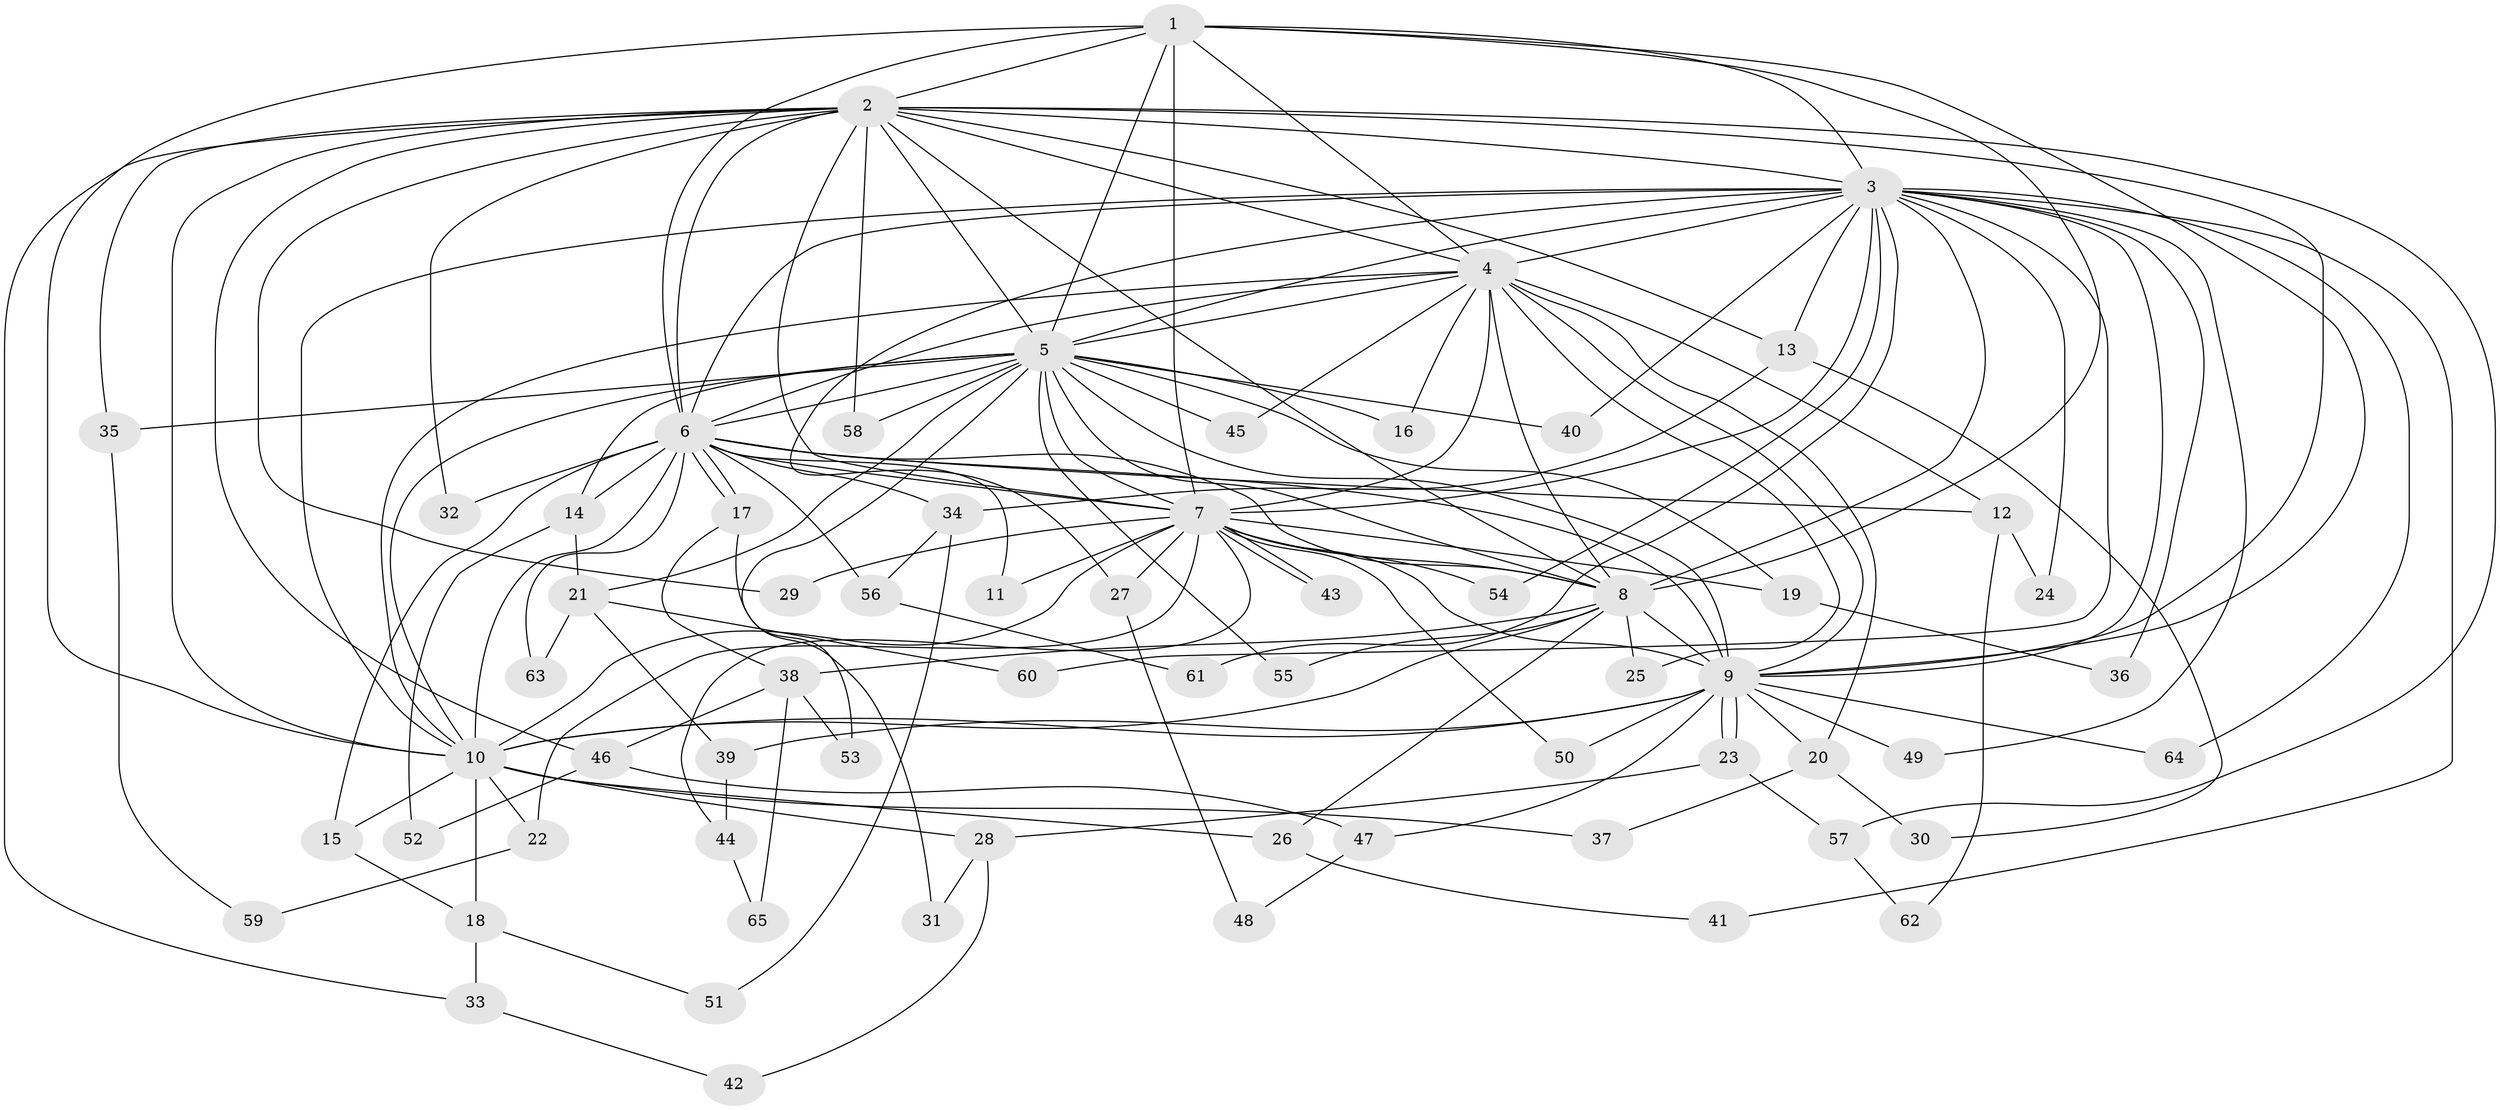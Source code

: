 // Generated by graph-tools (version 1.1) at 2025/11/02/27/25 16:11:02]
// undirected, 65 vertices, 155 edges
graph export_dot {
graph [start="1"]
  node [color=gray90,style=filled];
  1;
  2;
  3;
  4;
  5;
  6;
  7;
  8;
  9;
  10;
  11;
  12;
  13;
  14;
  15;
  16;
  17;
  18;
  19;
  20;
  21;
  22;
  23;
  24;
  25;
  26;
  27;
  28;
  29;
  30;
  31;
  32;
  33;
  34;
  35;
  36;
  37;
  38;
  39;
  40;
  41;
  42;
  43;
  44;
  45;
  46;
  47;
  48;
  49;
  50;
  51;
  52;
  53;
  54;
  55;
  56;
  57;
  58;
  59;
  60;
  61;
  62;
  63;
  64;
  65;
  1 -- 2;
  1 -- 3;
  1 -- 4;
  1 -- 5;
  1 -- 6;
  1 -- 7;
  1 -- 8;
  1 -- 9;
  1 -- 10;
  2 -- 3;
  2 -- 4;
  2 -- 5;
  2 -- 6;
  2 -- 7;
  2 -- 8;
  2 -- 9;
  2 -- 10;
  2 -- 13;
  2 -- 29;
  2 -- 32;
  2 -- 33;
  2 -- 35;
  2 -- 46;
  2 -- 57;
  2 -- 58;
  3 -- 4;
  3 -- 5;
  3 -- 6;
  3 -- 7;
  3 -- 8;
  3 -- 9;
  3 -- 10;
  3 -- 13;
  3 -- 24;
  3 -- 27;
  3 -- 36;
  3 -- 40;
  3 -- 41;
  3 -- 49;
  3 -- 54;
  3 -- 60;
  3 -- 61;
  3 -- 64;
  4 -- 5;
  4 -- 6;
  4 -- 7;
  4 -- 8;
  4 -- 9;
  4 -- 10;
  4 -- 12;
  4 -- 16;
  4 -- 20;
  4 -- 25;
  4 -- 45;
  5 -- 6;
  5 -- 7;
  5 -- 8;
  5 -- 9;
  5 -- 10;
  5 -- 14;
  5 -- 16;
  5 -- 19;
  5 -- 21;
  5 -- 35;
  5 -- 40;
  5 -- 45;
  5 -- 53;
  5 -- 55;
  5 -- 58;
  6 -- 7;
  6 -- 8;
  6 -- 9;
  6 -- 10;
  6 -- 11;
  6 -- 12;
  6 -- 14;
  6 -- 15;
  6 -- 17;
  6 -- 17;
  6 -- 32;
  6 -- 34;
  6 -- 56;
  6 -- 63;
  7 -- 8;
  7 -- 9;
  7 -- 10;
  7 -- 11;
  7 -- 19;
  7 -- 22;
  7 -- 27;
  7 -- 29;
  7 -- 43;
  7 -- 43;
  7 -- 44;
  7 -- 50;
  7 -- 54;
  8 -- 9;
  8 -- 10;
  8 -- 25;
  8 -- 26;
  8 -- 38;
  8 -- 55;
  9 -- 10;
  9 -- 20;
  9 -- 23;
  9 -- 23;
  9 -- 39;
  9 -- 47;
  9 -- 49;
  9 -- 50;
  9 -- 64;
  10 -- 15;
  10 -- 18;
  10 -- 22;
  10 -- 26;
  10 -- 28;
  10 -- 37;
  12 -- 24;
  12 -- 62;
  13 -- 30;
  13 -- 34;
  14 -- 21;
  14 -- 52;
  15 -- 18;
  17 -- 31;
  17 -- 38;
  18 -- 33;
  18 -- 51;
  19 -- 36;
  20 -- 30;
  20 -- 37;
  21 -- 39;
  21 -- 60;
  21 -- 63;
  22 -- 59;
  23 -- 28;
  23 -- 57;
  26 -- 41;
  27 -- 48;
  28 -- 31;
  28 -- 42;
  33 -- 42;
  34 -- 51;
  34 -- 56;
  35 -- 59;
  38 -- 46;
  38 -- 53;
  38 -- 65;
  39 -- 44;
  44 -- 65;
  46 -- 47;
  46 -- 52;
  47 -- 48;
  56 -- 61;
  57 -- 62;
}
